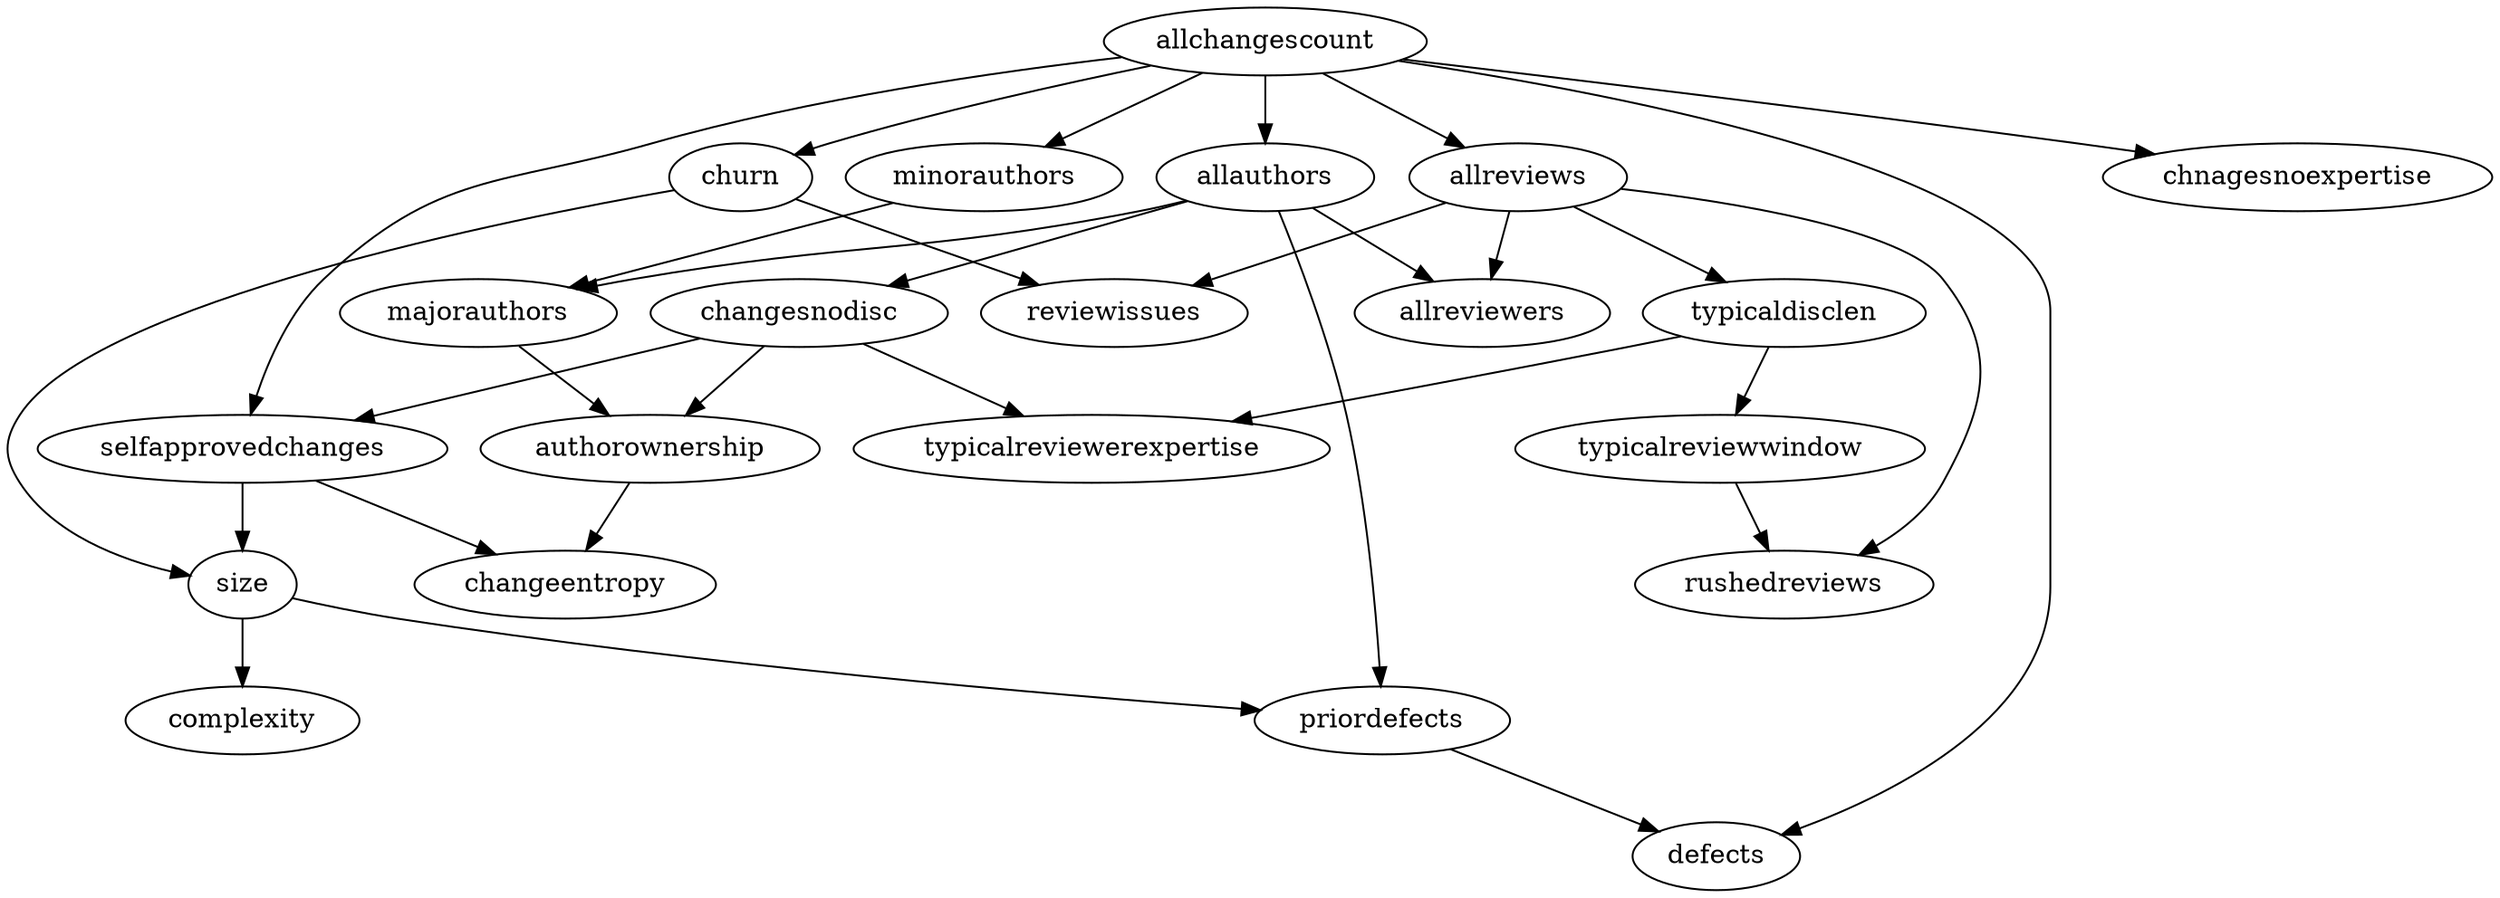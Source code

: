 digraph {
  "size" ;
  "complexity" ;
  "priordefects" ;
  "churn" ;
  "allchangescount" ;
  "changeentropy" ;
  "allauthors" ;
  "minorauthors" ;
  "majorauthors" ;
  "authorownership" ;
  "rushedreviews" ;
  "changesnodisc" ;
  "selfapprovedchanges" ;
  "typicaldisclen" ;
  "typicalreviewwindow" ;
  "reviewissues" ;
  "allreviews" ;
  "allreviewers" ;
  "chnagesnoexpertise" ;
  "typicalreviewerexpertise" ;
  "defects" ;
  edge [dir=forward] "size" -> "complexity" ;
  edge [dir=forward] "size" -> "priordefects" ;
  edge [dir=forward] "priordefects" -> "defects" ;
  edge [dir=forward] "churn" -> "size" ;
  edge [dir=forward] "churn" -> "reviewissues" ;
  edge [dir=forward] "allchangescount" -> "churn" ;
  edge [dir=forward] "allchangescount" -> "allauthors" ;
  edge [dir=forward] "allchangescount" -> "minorauthors" ;
  edge [dir=forward] "allchangescount" -> "selfapprovedchanges" ;
  edge [dir=forward] "allchangescount" -> "allreviews" ;
  edge [dir=forward] "allchangescount" -> "chnagesnoexpertise" ;
  edge [dir=forward] "allchangescount" -> "defects" ;
  edge [dir=forward] "allauthors" -> "priordefects" ;
  edge [dir=forward] "allauthors" -> "majorauthors" ;
  edge [dir=forward] "allauthors" -> "changesnodisc" ;
  edge [dir=forward] "allauthors" -> "allreviewers" ;
  edge [dir=forward] "minorauthors" -> "majorauthors" ;
  edge [dir=forward] "majorauthors" -> "authorownership" ;
  edge [dir=forward] "authorownership" -> "changeentropy" ;
  edge [dir=forward] "changesnodisc" -> "authorownership" ;
  edge [dir=forward] "changesnodisc" -> "selfapprovedchanges" ;
  edge [dir=forward] "changesnodisc" -> "typicalreviewerexpertise" ;
  edge [dir=forward] "selfapprovedchanges" -> "size" ;
  edge [dir=forward] "selfapprovedchanges" -> "changeentropy" ;
  edge [dir=forward] "typicaldisclen" -> "typicalreviewwindow" ;
  edge [dir=forward] "typicaldisclen" -> "typicalreviewerexpertise" ;
  edge [dir=forward] "typicalreviewwindow" -> "rushedreviews" ;
  edge [dir=forward] "allreviews" -> "rushedreviews" ;
  edge [dir=forward] "allreviews" -> "typicaldisclen" ;
  edge [dir=forward] "allreviews" -> "reviewissues" ;
  edge [dir=forward] "allreviews" -> "allreviewers" ;
}
